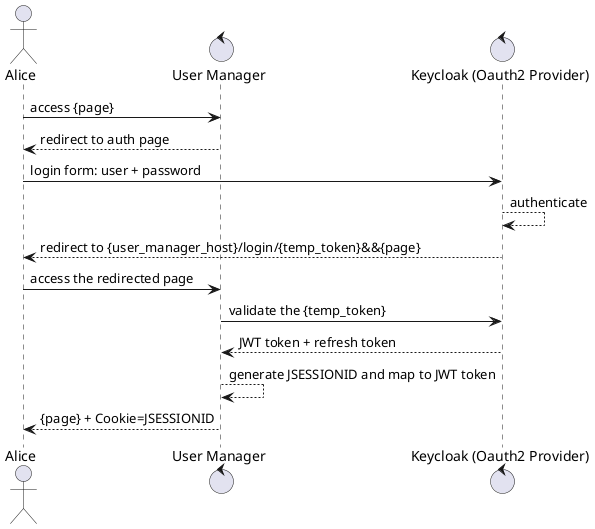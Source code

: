@startuml
actor Alice
control "User Manager" as user_manager
control "Keycloak (Oauth2 Provider)" as oauth2

Alice -> user_manager: access {page}
user_manager --> Alice: redirect to auth page
Alice -> oauth2: login form: user + password
oauth2 --> oauth2: authenticate
oauth2 --> Alice: redirect to {user_manager_host}/login/{temp_token}&&{page}
Alice -> user_manager: access the redirected page
user_manager -> oauth2: validate the {temp_token}
oauth2 --> user_manager: JWT token + refresh token
user_manager --> user_manager: generate JSESSIONID and map to JWT token
user_manager --> Alice: {page} + Cookie=JSESSIONID

@enduml